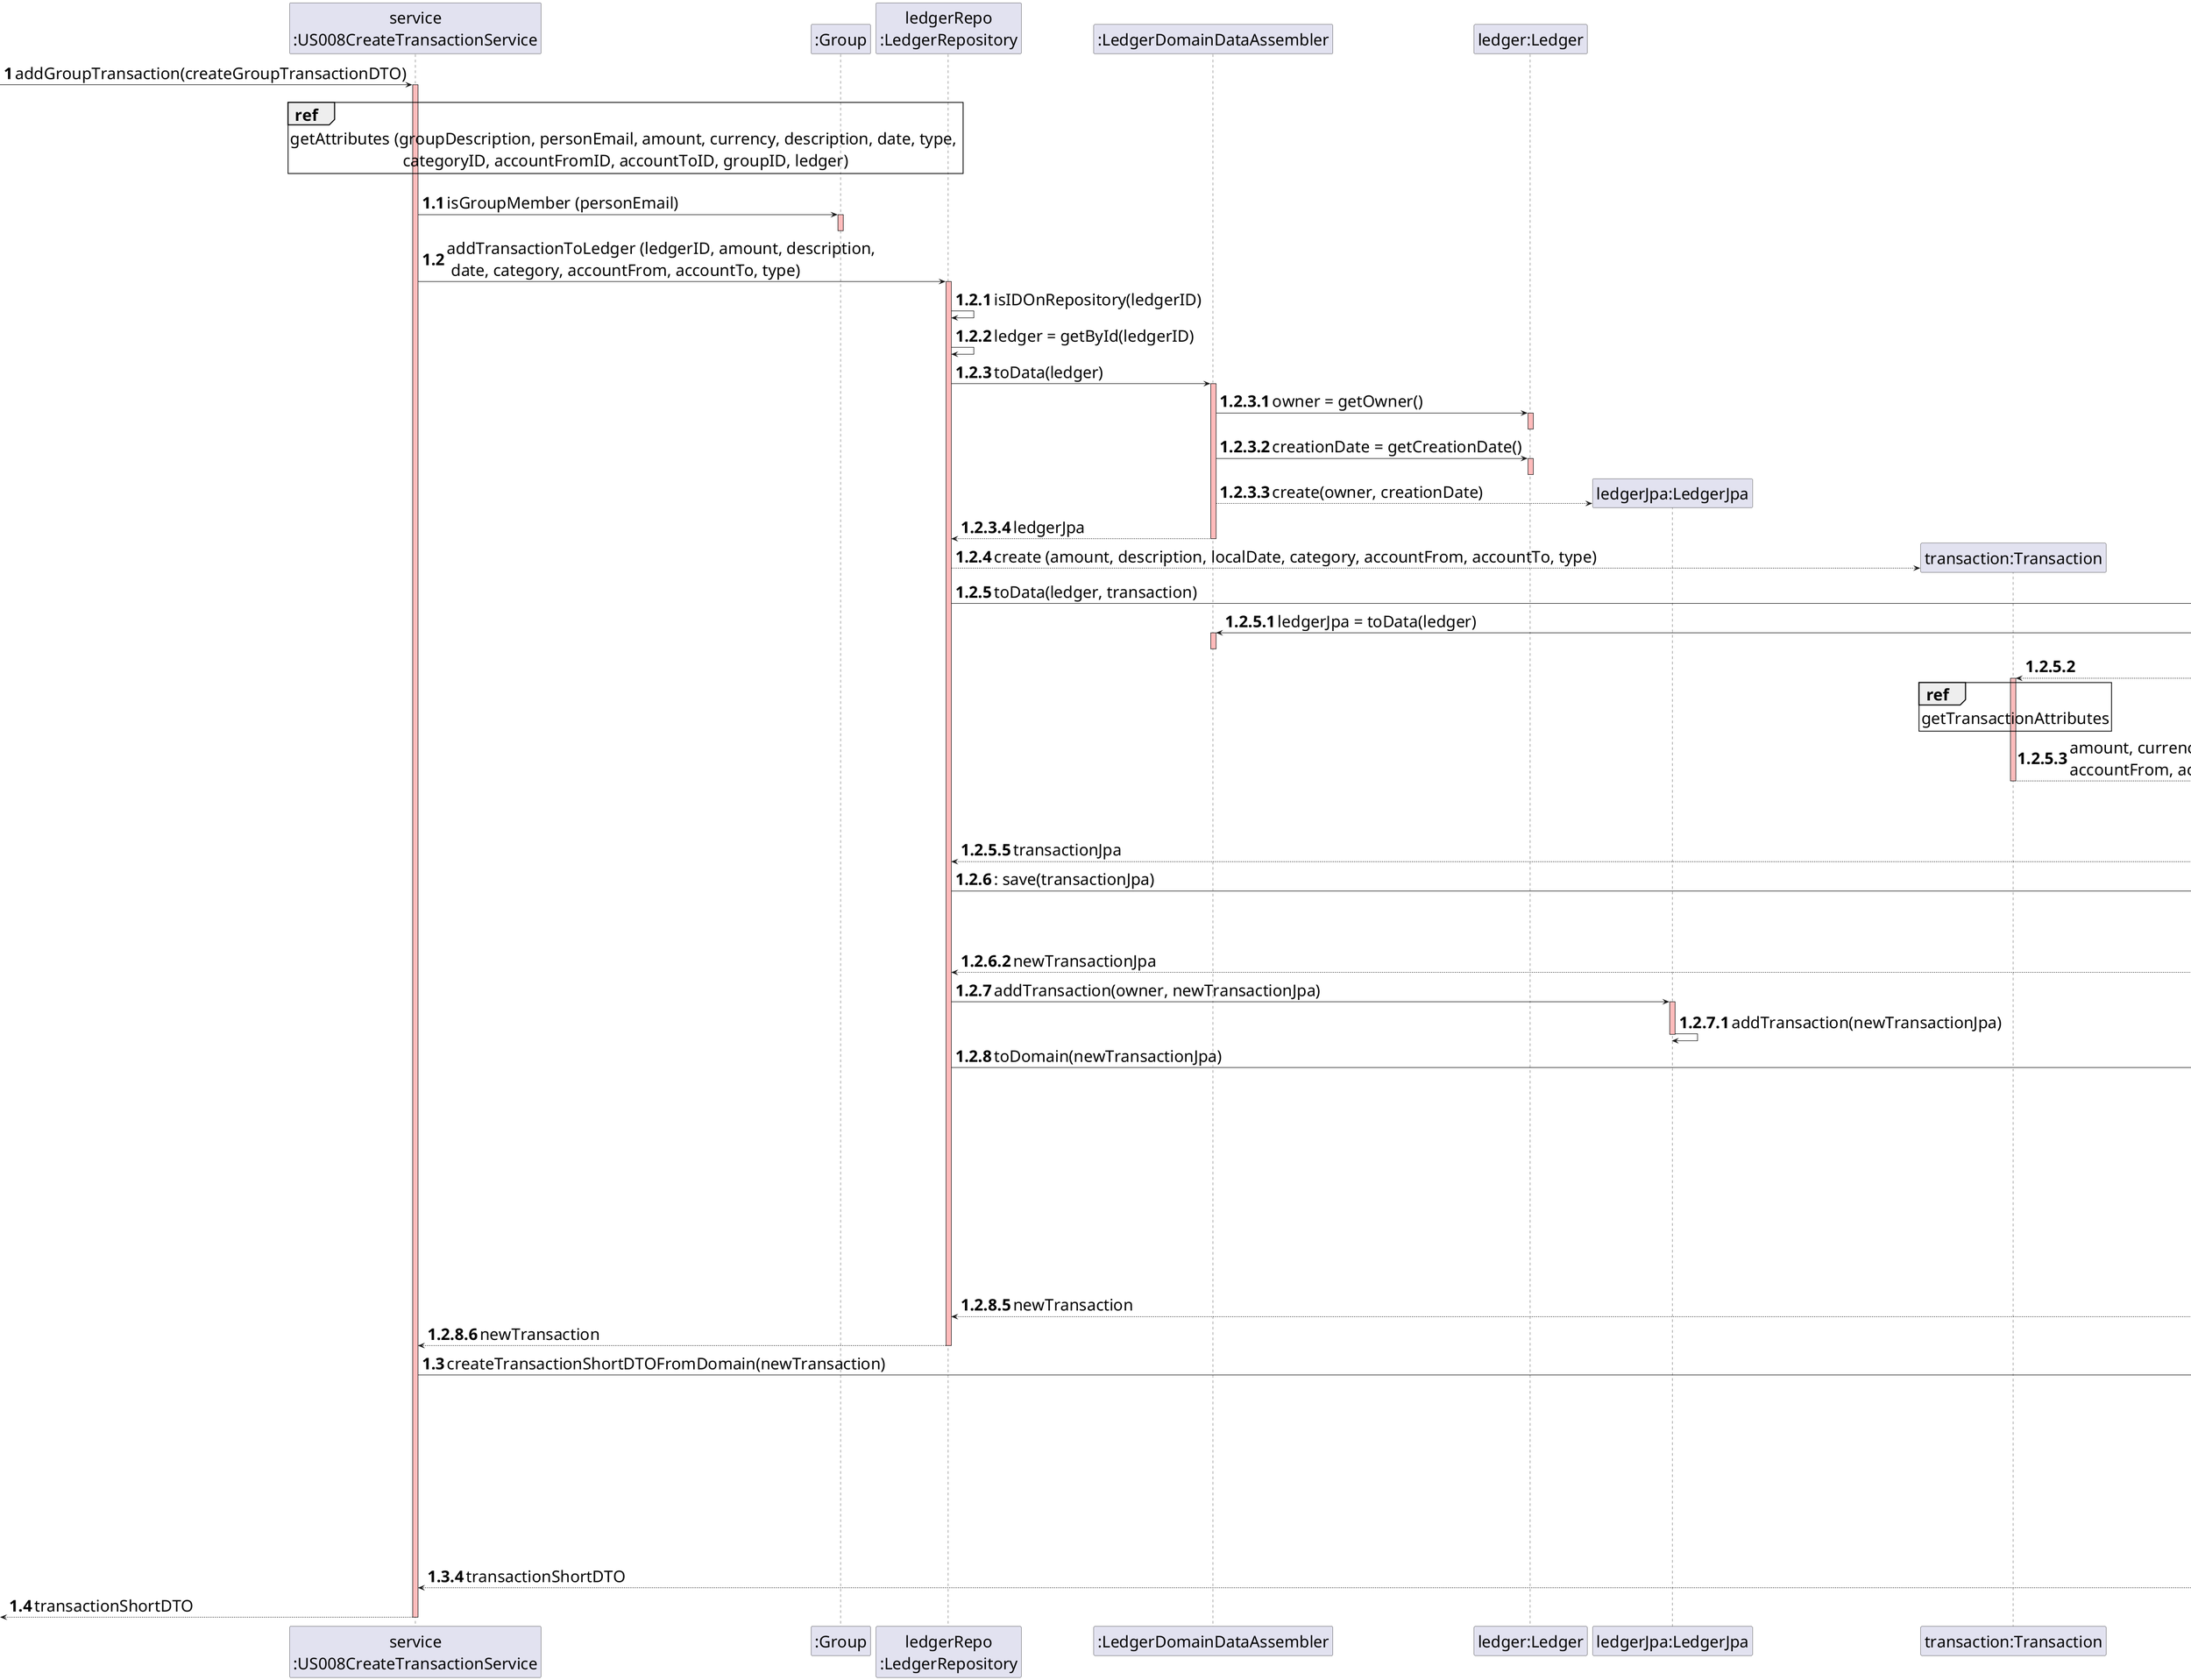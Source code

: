 @startuml
skinparam DefaultFontSize 30

autonumber 1
-> "service\n:US008CreateTransactionService" : addGroupTransaction(createGroupTransactionDTO)
activate "service\n:US008CreateTransactionService"  #FFBBBB

|||

ref over "service\n:US008CreateTransactionService" : getAttributes (groupDescription, personEmail, amount, currency, description, date, type, \ncategoryID, accountFromID, accountToID, groupID, ledger)

|||

autonumber 1.1
"service\n:US008CreateTransactionService" -> ":Group" : isGroupMember (personEmail)
activate ":Group" #FFBBBB
deactivate ":Group"


"service\n:US008CreateTransactionService" -> "ledgerRepo\n:LedgerRepository" : addTransactionToLedger (ledgerID, amount, description, \n date, category, accountFrom, accountTo, type)
activate "ledgerRepo\n:LedgerRepository" #FFBBBB

autonumber 1.2.1
"ledgerRepo\n:LedgerRepository" -> "ledgerRepo\n:LedgerRepository": isIDOnRepository(ledgerID)

"ledgerRepo\n:LedgerRepository" -> "ledgerRepo\n:LedgerRepository": ledger = getById(ledgerID)

"ledgerRepo\n:LedgerRepository"->":LedgerDomainDataAssembler": toData(ledger)
activate ":LedgerDomainDataAssembler" #FFBBBB

autonumber 1.2.3.1
":LedgerDomainDataAssembler"->"ledger:Ledger" : owner = getOwner()
activate "ledger:Ledger" #FFBBBB
deactivate "ledger:Ledger"

":LedgerDomainDataAssembler"->"ledger:Ledger" : creationDate = getCreationDate()
activate "ledger:Ledger" #FFBBBB
deactivate "ledger:Ledger"


create "ledgerJpa:LedgerJpa"
":LedgerDomainDataAssembler"-->"ledgerJpa:LedgerJpa" : create(owner, creationDate)
":LedgerDomainDataAssembler"-->"ledgerRepo\n:LedgerRepository" : ledgerJpa
deactivate ":LedgerDomainDataAssembler"

create "transaction:Transaction"
autonumber 1.2.4
"ledgerRepo\n:LedgerRepository"-->"transaction:Transaction": create (amount, description, localDate, category, accountFrom, accountTo, type)

"ledgerRepo\n:LedgerRepository"->":TransactionDomainDataAssembler": toData(ledger, transaction)
activate ":TransactionDomainDataAssembler" #FFBBBB

autonumber 1.2.5.1
":TransactionDomainDataAssembler"->":LedgerDomainDataAssembler": ledgerJpa = toData(ledger)
activate ":LedgerDomainDataAssembler" #FFBBBB
deactivate ":LedgerDomainDataAssembler" #FFBBBB


":TransactionDomainDataAssembler"-->"transaction:Transaction"
activate "transaction:Transaction" #FFBBBB
ref over "transaction:Transaction" : getTransactionAttributes
"transaction:Transaction"-->":TransactionDomainDataAssembler": amount, currency, \naccountFrom, accountTo, type, id
deactivate "transaction:Transaction" #FFBBBB

create ":TransactionJpa"
":TransactionDomainDataAssembler"->":TransactionJpa" : create(ledgerJpa, amount, currency, description,\n date, category, accountFrom, accountTo, type)

autonumber 1.2.5.5
":TransactionDomainDataAssembler"-->"ledgerRepo\n:LedgerRepository": transactionJpa
deactivate ":TransactionDomainDataAssembler"

autonumber 1.2.6
"ledgerRepo\n:LedgerRepository"->"transactionRepo\n:transactionJpaRepository": : save(transactionJpa)

activate "transactionRepo\n:transactionJpaRepository" #FFBBBB

deactivate ":TransactionDomainDataAssembler"

autonumber 1.2.6.1
"transactionRepo\n:transactionJpaRepository"->"transactionRepo\n:transactionJpaRepository": newTransactionJpa = save(transactionJpa)

"transactionRepo\n:transactionJpaRepository"-->"ledgerRepo\n:LedgerRepository": newTransactionJpa
deactivate "transactionRepo\n:transactionJpaRepository" #FFBBBB

autonumber 1.2.7
"ledgerRepo\n:LedgerRepository"->"ledgerJpa:LedgerJpa" : addTransaction(owner, newTransactionJpa)
activate "ledgerJpa:LedgerJpa" #FFBBBB

autonumber 1.2.7.1
"ledgerJpa:LedgerJpa"->"ledgerJpa:LedgerJpa" : addTransaction(newTransactionJpa)
deactivate "ledgerJpa:LedgerJpa" #FFBBBB

autonumber 1.2.8
"ledgerRepo\n:LedgerRepository"->":TransactionDomainDataAssembler":toDomain(newTransactionJpa)
activate ":TransactionDomainDataAssembler" #FFBBBB

autonumber 1.2.8.1
":TransactionDomainDataAssembler"->":TransactionDomainDataAssembler": ownerId = getOwner()

":TransactionDomainDataAssembler" -> ":TransactionJpa"
activate ":TransactionJpa" #FFBBBB
ref over ":TransactionJpa" : getTransactionJpaAttributes
":TransactionJpa" --> ":TransactionDomainDataAssembler" : amount, currency, description, \ndate, type, id, category, accountFrom, accountTo
deactivate ":TransactionJpa"

create "newTransaction:Transaction"
":TransactionDomainDataAssembler"-->"newTransaction:Transaction" : create(amount, description, date , category\n, accountFrom, accountTo, type, id)
":TransactionDomainDataAssembler" --> "ledgerRepo\n:LedgerRepository" : newTransaction
deactivate ":TransactionDomainDataAssembler"


"ledgerRepo\n:LedgerRepository" --> "service\n:US008CreateTransactionService" : newTransaction
deactivate "ledgerRepo\n:LedgerRepository"

autonumber 1.3
"service\n:US008CreateTransactionService"->":LedgerDTOAssembler":createTransactionShortDTOFromDomain(newTransaction)
activate ":LedgerDTOAssembler" #FFBBBB

autonumber 1.3.1
":LedgerDTOAssembler"->"newTransaction:Transaction":
activate "newTransaction:Transaction" #FFBBBB

ref over "newTransaction:Transaction" : getNewTransactionAttributes
"newTransaction:Transaction"-->":LedgerDTOAssembler": amount, currency, \naccountFrom, accountTo, type, id
deactivate "newTransaction:Transaction" #FFBBBB

create "transactionShortDTO:TransactionShortDTO"
":LedgerDTOAssembler"->"transactionShortDTO:TransactionShortDTO": create (amount, currency, \naccountFrom, accountTo, type, id)

":LedgerDTOAssembler" --> "service\n:US008CreateTransactionService" : transactionShortDTO
deactivate ":LedgerDTOAssembler"

autonumber 1.4
<-- "service\n:US008CreateTransactionService" : transactionShortDTO
deactivate "service\n:US008CreateTransactionService"

@enduml